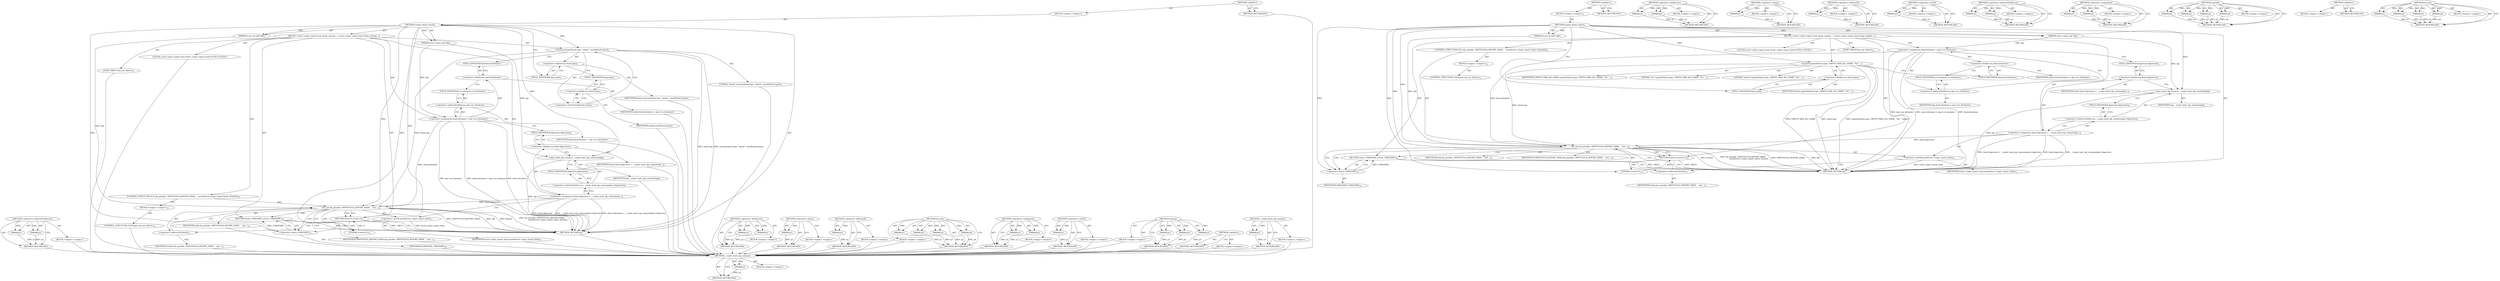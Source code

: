 digraph "__crypto_hash_alg_common" {
vulnerable_100 [label=<(METHOD,__crypto_hash_alg_common)>];
vulnerable_101 [label=<(PARAM,p1)>];
vulnerable_102 [label=<(BLOCK,&lt;empty&gt;,&lt;empty&gt;)>];
vulnerable_103 [label=<(METHOD_RETURN,ANY)>];
vulnerable_6 [label=<(METHOD,&lt;global&gt;)<SUB>1</SUB>>];
vulnerable_7 [label=<(BLOCK,&lt;empty&gt;,&lt;empty&gt;)<SUB>1</SUB>>];
vulnerable_8 [label=<(METHOD,crypto_ahash_report)<SUB>1</SUB>>];
vulnerable_9 [label=<(PARAM,struct sk_buff *skb)<SUB>1</SUB>>];
vulnerable_10 [label=<(PARAM,struct crypto_alg *alg)<SUB>1</SUB>>];
vulnerable_11 [label=<(BLOCK,{
 	struct crypto_report_hash rhash;
 
	snprint...,{
 	struct crypto_report_hash rhash;
 
	snprint...)<SUB>2</SUB>>];
vulnerable_12 [label="<(LOCAL,struct crypto_report_hash rhash: crypto_report_hash)<SUB>3</SUB>>"];
vulnerable_13 [label=<(snprintf,snprintf(rhash.type, CRYPTO_MAX_ALG_NAME, &quot;%s&quot;,...)<SUB>5</SUB>>];
vulnerable_14 [label=<(&lt;operator&gt;.fieldAccess,rhash.type)<SUB>5</SUB>>];
vulnerable_15 [label=<(IDENTIFIER,rhash,snprintf(rhash.type, CRYPTO_MAX_ALG_NAME, &quot;%s&quot;,...)<SUB>5</SUB>>];
vulnerable_16 [label=<(FIELD_IDENTIFIER,type,type)<SUB>5</SUB>>];
vulnerable_17 [label=<(IDENTIFIER,CRYPTO_MAX_ALG_NAME,snprintf(rhash.type, CRYPTO_MAX_ALG_NAME, &quot;%s&quot;,...)<SUB>5</SUB>>];
vulnerable_18 [label=<(LITERAL,&quot;%s&quot;,snprintf(rhash.type, CRYPTO_MAX_ALG_NAME, &quot;%s&quot;,...)<SUB>5</SUB>>];
vulnerable_19 [label=<(LITERAL,&quot;ahash&quot;,snprintf(rhash.type, CRYPTO_MAX_ALG_NAME, &quot;%s&quot;,...)<SUB>5</SUB>>];
vulnerable_20 [label=<(&lt;operator&gt;.assignment,rhash.blocksize = alg-&gt;cra_blocksize)<SUB>7</SUB>>];
vulnerable_21 [label=<(&lt;operator&gt;.fieldAccess,rhash.blocksize)<SUB>7</SUB>>];
vulnerable_22 [label=<(IDENTIFIER,rhash,rhash.blocksize = alg-&gt;cra_blocksize)<SUB>7</SUB>>];
vulnerable_23 [label=<(FIELD_IDENTIFIER,blocksize,blocksize)<SUB>7</SUB>>];
vulnerable_24 [label=<(&lt;operator&gt;.indirectFieldAccess,alg-&gt;cra_blocksize)<SUB>7</SUB>>];
vulnerable_25 [label=<(IDENTIFIER,alg,rhash.blocksize = alg-&gt;cra_blocksize)<SUB>7</SUB>>];
vulnerable_26 [label=<(FIELD_IDENTIFIER,cra_blocksize,cra_blocksize)<SUB>7</SUB>>];
vulnerable_27 [label=<(&lt;operator&gt;.assignment,rhash.digestsize = __crypto_hash_alg_common(alg...)<SUB>8</SUB>>];
vulnerable_28 [label=<(&lt;operator&gt;.fieldAccess,rhash.digestsize)<SUB>8</SUB>>];
vulnerable_29 [label=<(IDENTIFIER,rhash,rhash.digestsize = __crypto_hash_alg_common(alg...)<SUB>8</SUB>>];
vulnerable_30 [label=<(FIELD_IDENTIFIER,digestsize,digestsize)<SUB>8</SUB>>];
vulnerable_31 [label=<(&lt;operator&gt;.indirectFieldAccess,__crypto_hash_alg_common(alg)-&gt;digestsize)<SUB>8</SUB>>];
vulnerable_32 [label=<(__crypto_hash_alg_common,__crypto_hash_alg_common(alg))<SUB>8</SUB>>];
vulnerable_33 [label=<(IDENTIFIER,alg,__crypto_hash_alg_common(alg))<SUB>8</SUB>>];
vulnerable_34 [label=<(FIELD_IDENTIFIER,digestsize,digestsize)<SUB>8</SUB>>];
vulnerable_35 [label=<(CONTROL_STRUCTURE,IF,if (nla_put(skb, CRYPTOCFGA_REPORT_HASH,
		    sizeof(struct crypto_report_hash), &amp;rhash)))<SUB>10</SUB>>];
vulnerable_36 [label=<(nla_put,nla_put(skb, CRYPTOCFGA_REPORT_HASH,
		    size...)<SUB>10</SUB>>];
vulnerable_37 [label=<(IDENTIFIER,skb,nla_put(skb, CRYPTOCFGA_REPORT_HASH,
		    size...)<SUB>10</SUB>>];
vulnerable_38 [label=<(IDENTIFIER,CRYPTOCFGA_REPORT_HASH,nla_put(skb, CRYPTOCFGA_REPORT_HASH,
		    size...)<SUB>10</SUB>>];
vulnerable_39 [label=<(&lt;operator&gt;.sizeOf,sizeof(struct crypto_report_hash))<SUB>11</SUB>>];
vulnerable_40 [label=<(IDENTIFIER,struct crypto_report_hash,sizeof(struct crypto_report_hash))<SUB>11</SUB>>];
vulnerable_41 [label=<(&lt;operator&gt;.addressOf,&amp;rhash)<SUB>11</SUB>>];
vulnerable_42 [label=<(IDENTIFIER,rhash,nla_put(skb, CRYPTOCFGA_REPORT_HASH,
		    size...)<SUB>11</SUB>>];
vulnerable_43 [label=<(BLOCK,&lt;empty&gt;,&lt;empty&gt;)<SUB>12</SUB>>];
vulnerable_44 [label=<(CONTROL_STRUCTURE,GOTO,goto nla_put_failure;)<SUB>12</SUB>>];
vulnerable_45 [label=<(RETURN,return 0;,return 0;)<SUB>13</SUB>>];
vulnerable_46 [label=<(LITERAL,0,return 0;)<SUB>13</SUB>>];
vulnerable_47 [label=<(JUMP_TARGET,nla_put_failure)<SUB>15</SUB>>];
vulnerable_48 [label=<(RETURN,return -EMSGSIZE;,return -EMSGSIZE;)<SUB>16</SUB>>];
vulnerable_49 [label=<(&lt;operator&gt;.minus,-EMSGSIZE)<SUB>16</SUB>>];
vulnerable_50 [label=<(IDENTIFIER,EMSGSIZE,-EMSGSIZE)<SUB>16</SUB>>];
vulnerable_51 [label=<(METHOD_RETURN,int)<SUB>1</SUB>>];
vulnerable_53 [label=<(METHOD_RETURN,ANY)<SUB>1</SUB>>];
vulnerable_85 [label=<(METHOD,&lt;operator&gt;.fieldAccess)>];
vulnerable_86 [label=<(PARAM,p1)>];
vulnerable_87 [label=<(PARAM,p2)>];
vulnerable_88 [label=<(BLOCK,&lt;empty&gt;,&lt;empty&gt;)>];
vulnerable_89 [label=<(METHOD_RETURN,ANY)>];
vulnerable_119 [label=<(METHOD,&lt;operator&gt;.minus)>];
vulnerable_120 [label=<(PARAM,p1)>];
vulnerable_121 [label=<(BLOCK,&lt;empty&gt;,&lt;empty&gt;)>];
vulnerable_122 [label=<(METHOD_RETURN,ANY)>];
vulnerable_115 [label=<(METHOD,&lt;operator&gt;.addressOf)>];
vulnerable_116 [label=<(PARAM,p1)>];
vulnerable_117 [label=<(BLOCK,&lt;empty&gt;,&lt;empty&gt;)>];
vulnerable_118 [label=<(METHOD_RETURN,ANY)>];
vulnerable_111 [label=<(METHOD,&lt;operator&gt;.sizeOf)>];
vulnerable_112 [label=<(PARAM,p1)>];
vulnerable_113 [label=<(BLOCK,&lt;empty&gt;,&lt;empty&gt;)>];
vulnerable_114 [label=<(METHOD_RETURN,ANY)>];
vulnerable_95 [label=<(METHOD,&lt;operator&gt;.indirectFieldAccess)>];
vulnerable_96 [label=<(PARAM,p1)>];
vulnerable_97 [label=<(PARAM,p2)>];
vulnerable_98 [label=<(BLOCK,&lt;empty&gt;,&lt;empty&gt;)>];
vulnerable_99 [label=<(METHOD_RETURN,ANY)>];
vulnerable_90 [label=<(METHOD,&lt;operator&gt;.assignment)>];
vulnerable_91 [label=<(PARAM,p1)>];
vulnerable_92 [label=<(PARAM,p2)>];
vulnerable_93 [label=<(BLOCK,&lt;empty&gt;,&lt;empty&gt;)>];
vulnerable_94 [label=<(METHOD_RETURN,ANY)>];
vulnerable_78 [label=<(METHOD,snprintf)>];
vulnerable_79 [label=<(PARAM,p1)>];
vulnerable_80 [label=<(PARAM,p2)>];
vulnerable_81 [label=<(PARAM,p3)>];
vulnerable_82 [label=<(PARAM,p4)>];
vulnerable_83 [label=<(BLOCK,&lt;empty&gt;,&lt;empty&gt;)>];
vulnerable_84 [label=<(METHOD_RETURN,ANY)>];
vulnerable_72 [label=<(METHOD,&lt;global&gt;)<SUB>1</SUB>>];
vulnerable_73 [label=<(BLOCK,&lt;empty&gt;,&lt;empty&gt;)>];
vulnerable_74 [label=<(METHOD_RETURN,ANY)>];
vulnerable_104 [label=<(METHOD,nla_put)>];
vulnerable_105 [label=<(PARAM,p1)>];
vulnerable_106 [label=<(PARAM,p2)>];
vulnerable_107 [label=<(PARAM,p3)>];
vulnerable_108 [label=<(PARAM,p4)>];
vulnerable_109 [label=<(BLOCK,&lt;empty&gt;,&lt;empty&gt;)>];
vulnerable_110 [label=<(METHOD_RETURN,ANY)>];
fixed_98 [label=<(METHOD,&lt;operator&gt;.indirectFieldAccess)>];
fixed_99 [label=<(PARAM,p1)>];
fixed_100 [label=<(PARAM,p2)>];
fixed_101 [label=<(BLOCK,&lt;empty&gt;,&lt;empty&gt;)>];
fixed_102 [label=<(METHOD_RETURN,ANY)>];
fixed_6 [label=<(METHOD,&lt;global&gt;)<SUB>1</SUB>>];
fixed_7 [label=<(BLOCK,&lt;empty&gt;,&lt;empty&gt;)<SUB>1</SUB>>];
fixed_8 [label=<(METHOD,crypto_ahash_report)<SUB>1</SUB>>];
fixed_9 [label=<(PARAM,struct sk_buff *skb)<SUB>1</SUB>>];
fixed_10 [label=<(PARAM,struct crypto_alg *alg)<SUB>1</SUB>>];
fixed_11 [label=<(BLOCK,{
 	struct crypto_report_hash rhash;
 
	strncpy...,{
 	struct crypto_report_hash rhash;
 
	strncpy...)<SUB>2</SUB>>];
fixed_12 [label="<(LOCAL,struct crypto_report_hash rhash: crypto_report_hash)<SUB>3</SUB>>"];
fixed_13 [label=<(strncpy,strncpy(rhash.type, &quot;ahash&quot;, sizeof(rhash.type)))<SUB>5</SUB>>];
fixed_14 [label=<(&lt;operator&gt;.fieldAccess,rhash.type)<SUB>5</SUB>>];
fixed_15 [label=<(IDENTIFIER,rhash,strncpy(rhash.type, &quot;ahash&quot;, sizeof(rhash.type)))<SUB>5</SUB>>];
fixed_16 [label=<(FIELD_IDENTIFIER,type,type)<SUB>5</SUB>>];
fixed_17 [label=<(LITERAL,&quot;ahash&quot;,strncpy(rhash.type, &quot;ahash&quot;, sizeof(rhash.type)))<SUB>5</SUB>>];
fixed_18 [label=<(&lt;operator&gt;.sizeOf,sizeof(rhash.type))<SUB>5</SUB>>];
fixed_19 [label=<(&lt;operator&gt;.fieldAccess,rhash.type)<SUB>5</SUB>>];
fixed_20 [label=<(IDENTIFIER,rhash,sizeof(rhash.type))<SUB>5</SUB>>];
fixed_21 [label=<(FIELD_IDENTIFIER,type,type)<SUB>5</SUB>>];
fixed_22 [label=<(&lt;operator&gt;.assignment,rhash.blocksize = alg-&gt;cra_blocksize)<SUB>7</SUB>>];
fixed_23 [label=<(&lt;operator&gt;.fieldAccess,rhash.blocksize)<SUB>7</SUB>>];
fixed_24 [label=<(IDENTIFIER,rhash,rhash.blocksize = alg-&gt;cra_blocksize)<SUB>7</SUB>>];
fixed_25 [label=<(FIELD_IDENTIFIER,blocksize,blocksize)<SUB>7</SUB>>];
fixed_26 [label=<(&lt;operator&gt;.indirectFieldAccess,alg-&gt;cra_blocksize)<SUB>7</SUB>>];
fixed_27 [label=<(IDENTIFIER,alg,rhash.blocksize = alg-&gt;cra_blocksize)<SUB>7</SUB>>];
fixed_28 [label=<(FIELD_IDENTIFIER,cra_blocksize,cra_blocksize)<SUB>7</SUB>>];
fixed_29 [label=<(&lt;operator&gt;.assignment,rhash.digestsize = __crypto_hash_alg_common(alg...)<SUB>8</SUB>>];
fixed_30 [label=<(&lt;operator&gt;.fieldAccess,rhash.digestsize)<SUB>8</SUB>>];
fixed_31 [label=<(IDENTIFIER,rhash,rhash.digestsize = __crypto_hash_alg_common(alg...)<SUB>8</SUB>>];
fixed_32 [label=<(FIELD_IDENTIFIER,digestsize,digestsize)<SUB>8</SUB>>];
fixed_33 [label=<(&lt;operator&gt;.indirectFieldAccess,__crypto_hash_alg_common(alg)-&gt;digestsize)<SUB>8</SUB>>];
fixed_34 [label=<(__crypto_hash_alg_common,__crypto_hash_alg_common(alg))<SUB>8</SUB>>];
fixed_35 [label=<(IDENTIFIER,alg,__crypto_hash_alg_common(alg))<SUB>8</SUB>>];
fixed_36 [label=<(FIELD_IDENTIFIER,digestsize,digestsize)<SUB>8</SUB>>];
fixed_37 [label=<(CONTROL_STRUCTURE,IF,if (nla_put(skb, CRYPTOCFGA_REPORT_HASH,
		    sizeof(struct crypto_report_hash), &amp;rhash)))<SUB>10</SUB>>];
fixed_38 [label=<(nla_put,nla_put(skb, CRYPTOCFGA_REPORT_HASH,
		    size...)<SUB>10</SUB>>];
fixed_39 [label=<(IDENTIFIER,skb,nla_put(skb, CRYPTOCFGA_REPORT_HASH,
		    size...)<SUB>10</SUB>>];
fixed_40 [label=<(IDENTIFIER,CRYPTOCFGA_REPORT_HASH,nla_put(skb, CRYPTOCFGA_REPORT_HASH,
		    size...)<SUB>10</SUB>>];
fixed_41 [label=<(&lt;operator&gt;.sizeOf,sizeof(struct crypto_report_hash))<SUB>11</SUB>>];
fixed_42 [label=<(IDENTIFIER,struct crypto_report_hash,sizeof(struct crypto_report_hash))<SUB>11</SUB>>];
fixed_43 [label=<(&lt;operator&gt;.addressOf,&amp;rhash)<SUB>11</SUB>>];
fixed_44 [label=<(IDENTIFIER,rhash,nla_put(skb, CRYPTOCFGA_REPORT_HASH,
		    size...)<SUB>11</SUB>>];
fixed_45 [label=<(BLOCK,&lt;empty&gt;,&lt;empty&gt;)<SUB>12</SUB>>];
fixed_46 [label=<(CONTROL_STRUCTURE,GOTO,goto nla_put_failure;)<SUB>12</SUB>>];
fixed_47 [label=<(RETURN,return 0;,return 0;)<SUB>13</SUB>>];
fixed_48 [label=<(LITERAL,0,return 0;)<SUB>13</SUB>>];
fixed_49 [label=<(JUMP_TARGET,nla_put_failure)<SUB>15</SUB>>];
fixed_50 [label=<(RETURN,return -EMSGSIZE;,return -EMSGSIZE;)<SUB>16</SUB>>];
fixed_51 [label=<(&lt;operator&gt;.minus,-EMSGSIZE)<SUB>16</SUB>>];
fixed_52 [label=<(IDENTIFIER,EMSGSIZE,-EMSGSIZE)<SUB>16</SUB>>];
fixed_53 [label=<(METHOD_RETURN,int)<SUB>1</SUB>>];
fixed_55 [label=<(METHOD_RETURN,ANY)<SUB>1</SUB>>];
fixed_84 [label=<(METHOD,&lt;operator&gt;.fieldAccess)>];
fixed_85 [label=<(PARAM,p1)>];
fixed_86 [label=<(PARAM,p2)>];
fixed_87 [label=<(BLOCK,&lt;empty&gt;,&lt;empty&gt;)>];
fixed_88 [label=<(METHOD_RETURN,ANY)>];
fixed_118 [label=<(METHOD,&lt;operator&gt;.minus)>];
fixed_119 [label=<(PARAM,p1)>];
fixed_120 [label=<(BLOCK,&lt;empty&gt;,&lt;empty&gt;)>];
fixed_121 [label=<(METHOD_RETURN,ANY)>];
fixed_114 [label=<(METHOD,&lt;operator&gt;.addressOf)>];
fixed_115 [label=<(PARAM,p1)>];
fixed_116 [label=<(BLOCK,&lt;empty&gt;,&lt;empty&gt;)>];
fixed_117 [label=<(METHOD_RETURN,ANY)>];
fixed_107 [label=<(METHOD,nla_put)>];
fixed_108 [label=<(PARAM,p1)>];
fixed_109 [label=<(PARAM,p2)>];
fixed_110 [label=<(PARAM,p3)>];
fixed_111 [label=<(PARAM,p4)>];
fixed_112 [label=<(BLOCK,&lt;empty&gt;,&lt;empty&gt;)>];
fixed_113 [label=<(METHOD_RETURN,ANY)>];
fixed_93 [label=<(METHOD,&lt;operator&gt;.assignment)>];
fixed_94 [label=<(PARAM,p1)>];
fixed_95 [label=<(PARAM,p2)>];
fixed_96 [label=<(BLOCK,&lt;empty&gt;,&lt;empty&gt;)>];
fixed_97 [label=<(METHOD_RETURN,ANY)>];
fixed_89 [label=<(METHOD,&lt;operator&gt;.sizeOf)>];
fixed_90 [label=<(PARAM,p1)>];
fixed_91 [label=<(BLOCK,&lt;empty&gt;,&lt;empty&gt;)>];
fixed_92 [label=<(METHOD_RETURN,ANY)>];
fixed_78 [label=<(METHOD,strncpy)>];
fixed_79 [label=<(PARAM,p1)>];
fixed_80 [label=<(PARAM,p2)>];
fixed_81 [label=<(PARAM,p3)>];
fixed_82 [label=<(BLOCK,&lt;empty&gt;,&lt;empty&gt;)>];
fixed_83 [label=<(METHOD_RETURN,ANY)>];
fixed_72 [label=<(METHOD,&lt;global&gt;)<SUB>1</SUB>>];
fixed_73 [label=<(BLOCK,&lt;empty&gt;,&lt;empty&gt;)>];
fixed_74 [label=<(METHOD_RETURN,ANY)>];
fixed_103 [label=<(METHOD,__crypto_hash_alg_common)>];
fixed_104 [label=<(PARAM,p1)>];
fixed_105 [label=<(BLOCK,&lt;empty&gt;,&lt;empty&gt;)>];
fixed_106 [label=<(METHOD_RETURN,ANY)>];
vulnerable_100 -> vulnerable_101  [key=0, label="AST: "];
vulnerable_100 -> vulnerable_101  [key=1, label="DDG: "];
vulnerable_100 -> vulnerable_102  [key=0, label="AST: "];
vulnerable_100 -> vulnerable_103  [key=0, label="AST: "];
vulnerable_100 -> vulnerable_103  [key=1, label="CFG: "];
vulnerable_101 -> vulnerable_103  [key=0, label="DDG: p1"];
vulnerable_6 -> vulnerable_7  [key=0, label="AST: "];
vulnerable_6 -> vulnerable_53  [key=0, label="AST: "];
vulnerable_6 -> vulnerable_53  [key=1, label="CFG: "];
vulnerable_7 -> vulnerable_8  [key=0, label="AST: "];
vulnerable_8 -> vulnerable_9  [key=0, label="AST: "];
vulnerable_8 -> vulnerable_9  [key=1, label="DDG: "];
vulnerable_8 -> vulnerable_10  [key=0, label="AST: "];
vulnerable_8 -> vulnerable_10  [key=1, label="DDG: "];
vulnerable_8 -> vulnerable_11  [key=0, label="AST: "];
vulnerable_8 -> vulnerable_51  [key=0, label="AST: "];
vulnerable_8 -> vulnerable_16  [key=0, label="CFG: "];
vulnerable_8 -> vulnerable_45  [key=0, label="DDG: "];
vulnerable_8 -> vulnerable_13  [key=0, label="DDG: "];
vulnerable_8 -> vulnerable_46  [key=0, label="DDG: "];
vulnerable_8 -> vulnerable_36  [key=0, label="DDG: "];
vulnerable_8 -> vulnerable_49  [key=0, label="DDG: "];
vulnerable_8 -> vulnerable_32  [key=0, label="DDG: "];
vulnerable_9 -> vulnerable_36  [key=0, label="DDG: skb"];
vulnerable_10 -> vulnerable_20  [key=0, label="DDG: alg"];
vulnerable_10 -> vulnerable_32  [key=0, label="DDG: alg"];
vulnerable_11 -> vulnerable_12  [key=0, label="AST: "];
vulnerable_11 -> vulnerable_13  [key=0, label="AST: "];
vulnerable_11 -> vulnerable_20  [key=0, label="AST: "];
vulnerable_11 -> vulnerable_27  [key=0, label="AST: "];
vulnerable_11 -> vulnerable_35  [key=0, label="AST: "];
vulnerable_11 -> vulnerable_45  [key=0, label="AST: "];
vulnerable_11 -> vulnerable_47  [key=0, label="AST: "];
vulnerable_11 -> vulnerable_48  [key=0, label="AST: "];
vulnerable_13 -> vulnerable_14  [key=0, label="AST: "];
vulnerable_13 -> vulnerable_17  [key=0, label="AST: "];
vulnerable_13 -> vulnerable_18  [key=0, label="AST: "];
vulnerable_13 -> vulnerable_19  [key=0, label="AST: "];
vulnerable_13 -> vulnerable_23  [key=0, label="CFG: "];
vulnerable_13 -> vulnerable_51  [key=0, label="DDG: rhash.type"];
vulnerable_13 -> vulnerable_51  [key=1, label="DDG: snprintf(rhash.type, CRYPTO_MAX_ALG_NAME, &quot;%s&quot;, &quot;ahash&quot;)"];
vulnerable_13 -> vulnerable_51  [key=2, label="DDG: CRYPTO_MAX_ALG_NAME"];
vulnerable_13 -> vulnerable_36  [key=0, label="DDG: rhash.type"];
vulnerable_14 -> vulnerable_15  [key=0, label="AST: "];
vulnerable_14 -> vulnerable_16  [key=0, label="AST: "];
vulnerable_14 -> vulnerable_13  [key=0, label="CFG: "];
vulnerable_16 -> vulnerable_14  [key=0, label="CFG: "];
vulnerable_20 -> vulnerable_21  [key=0, label="AST: "];
vulnerable_20 -> vulnerable_24  [key=0, label="AST: "];
vulnerable_20 -> vulnerable_30  [key=0, label="CFG: "];
vulnerable_20 -> vulnerable_51  [key=0, label="DDG: rhash.blocksize"];
vulnerable_20 -> vulnerable_51  [key=1, label="DDG: alg-&gt;cra_blocksize"];
vulnerable_20 -> vulnerable_51  [key=2, label="DDG: rhash.blocksize = alg-&gt;cra_blocksize"];
vulnerable_20 -> vulnerable_36  [key=0, label="DDG: rhash.blocksize"];
vulnerable_21 -> vulnerable_22  [key=0, label="AST: "];
vulnerable_21 -> vulnerable_23  [key=0, label="AST: "];
vulnerable_21 -> vulnerable_26  [key=0, label="CFG: "];
vulnerable_23 -> vulnerable_21  [key=0, label="CFG: "];
vulnerable_24 -> vulnerable_25  [key=0, label="AST: "];
vulnerable_24 -> vulnerable_26  [key=0, label="AST: "];
vulnerable_24 -> vulnerable_20  [key=0, label="CFG: "];
vulnerable_26 -> vulnerable_24  [key=0, label="CFG: "];
vulnerable_27 -> vulnerable_28  [key=0, label="AST: "];
vulnerable_27 -> vulnerable_31  [key=0, label="AST: "];
vulnerable_27 -> vulnerable_39  [key=0, label="CFG: "];
vulnerable_27 -> vulnerable_51  [key=0, label="DDG: rhash.digestsize"];
vulnerable_27 -> vulnerable_51  [key=1, label="DDG: __crypto_hash_alg_common(alg)-&gt;digestsize"];
vulnerable_27 -> vulnerable_51  [key=2, label="DDG: rhash.digestsize = __crypto_hash_alg_common(alg)-&gt;digestsize"];
vulnerable_27 -> vulnerable_36  [key=0, label="DDG: rhash.digestsize"];
vulnerable_28 -> vulnerable_29  [key=0, label="AST: "];
vulnerable_28 -> vulnerable_30  [key=0, label="AST: "];
vulnerable_28 -> vulnerable_32  [key=0, label="CFG: "];
vulnerable_30 -> vulnerable_28  [key=0, label="CFG: "];
vulnerable_31 -> vulnerable_32  [key=0, label="AST: "];
vulnerable_31 -> vulnerable_34  [key=0, label="AST: "];
vulnerable_31 -> vulnerable_27  [key=0, label="CFG: "];
vulnerable_32 -> vulnerable_33  [key=0, label="AST: "];
vulnerable_32 -> vulnerable_34  [key=0, label="CFG: "];
vulnerable_32 -> vulnerable_51  [key=0, label="DDG: alg"];
vulnerable_34 -> vulnerable_31  [key=0, label="CFG: "];
vulnerable_35 -> vulnerable_36  [key=0, label="AST: "];
vulnerable_35 -> vulnerable_43  [key=0, label="AST: "];
vulnerable_36 -> vulnerable_37  [key=0, label="AST: "];
vulnerable_36 -> vulnerable_38  [key=0, label="AST: "];
vulnerable_36 -> vulnerable_39  [key=0, label="AST: "];
vulnerable_36 -> vulnerable_41  [key=0, label="AST: "];
vulnerable_36 -> vulnerable_49  [key=0, label="CFG: "];
vulnerable_36 -> vulnerable_49  [key=1, label="CDG: "];
vulnerable_36 -> vulnerable_45  [key=0, label="CFG: "];
vulnerable_36 -> vulnerable_45  [key=1, label="CDG: "];
vulnerable_36 -> vulnerable_51  [key=0, label="DDG: skb"];
vulnerable_36 -> vulnerable_51  [key=1, label="DDG: &amp;rhash"];
vulnerable_36 -> vulnerable_51  [key=2, label="DDG: nla_put(skb, CRYPTOCFGA_REPORT_HASH,
		    sizeof(struct crypto_report_hash), &amp;rhash)"];
vulnerable_36 -> vulnerable_51  [key=3, label="DDG: CRYPTOCFGA_REPORT_HASH"];
vulnerable_36 -> vulnerable_48  [key=0, label="CDG: "];
vulnerable_39 -> vulnerable_40  [key=0, label="AST: "];
vulnerable_39 -> vulnerable_41  [key=0, label="CFG: "];
vulnerable_39 -> vulnerable_51  [key=0, label="DDG: struct crypto_report_hash"];
vulnerable_41 -> vulnerable_42  [key=0, label="AST: "];
vulnerable_41 -> vulnerable_36  [key=0, label="CFG: "];
vulnerable_43 -> vulnerable_44  [key=0, label="AST: "];
vulnerable_45 -> vulnerable_46  [key=0, label="AST: "];
vulnerable_45 -> vulnerable_51  [key=0, label="CFG: "];
vulnerable_45 -> vulnerable_51  [key=1, label="DDG: &lt;RET&gt;"];
vulnerable_46 -> vulnerable_45  [key=0, label="DDG: 0"];
vulnerable_48 -> vulnerable_49  [key=0, label="AST: "];
vulnerable_48 -> vulnerable_51  [key=0, label="CFG: "];
vulnerable_48 -> vulnerable_51  [key=1, label="DDG: &lt;RET&gt;"];
vulnerable_49 -> vulnerable_50  [key=0, label="AST: "];
vulnerable_49 -> vulnerable_48  [key=0, label="CFG: "];
vulnerable_49 -> vulnerable_48  [key=1, label="DDG: -EMSGSIZE"];
vulnerable_85 -> vulnerable_86  [key=0, label="AST: "];
vulnerable_85 -> vulnerable_86  [key=1, label="DDG: "];
vulnerable_85 -> vulnerable_88  [key=0, label="AST: "];
vulnerable_85 -> vulnerable_87  [key=0, label="AST: "];
vulnerable_85 -> vulnerable_87  [key=1, label="DDG: "];
vulnerable_85 -> vulnerable_89  [key=0, label="AST: "];
vulnerable_85 -> vulnerable_89  [key=1, label="CFG: "];
vulnerable_86 -> vulnerable_89  [key=0, label="DDG: p1"];
vulnerable_87 -> vulnerable_89  [key=0, label="DDG: p2"];
vulnerable_119 -> vulnerable_120  [key=0, label="AST: "];
vulnerable_119 -> vulnerable_120  [key=1, label="DDG: "];
vulnerable_119 -> vulnerable_121  [key=0, label="AST: "];
vulnerable_119 -> vulnerable_122  [key=0, label="AST: "];
vulnerable_119 -> vulnerable_122  [key=1, label="CFG: "];
vulnerable_120 -> vulnerable_122  [key=0, label="DDG: p1"];
vulnerable_115 -> vulnerable_116  [key=0, label="AST: "];
vulnerable_115 -> vulnerable_116  [key=1, label="DDG: "];
vulnerable_115 -> vulnerable_117  [key=0, label="AST: "];
vulnerable_115 -> vulnerable_118  [key=0, label="AST: "];
vulnerable_115 -> vulnerable_118  [key=1, label="CFG: "];
vulnerable_116 -> vulnerable_118  [key=0, label="DDG: p1"];
vulnerable_111 -> vulnerable_112  [key=0, label="AST: "];
vulnerable_111 -> vulnerable_112  [key=1, label="DDG: "];
vulnerable_111 -> vulnerable_113  [key=0, label="AST: "];
vulnerable_111 -> vulnerable_114  [key=0, label="AST: "];
vulnerable_111 -> vulnerable_114  [key=1, label="CFG: "];
vulnerable_112 -> vulnerable_114  [key=0, label="DDG: p1"];
vulnerable_95 -> vulnerable_96  [key=0, label="AST: "];
vulnerable_95 -> vulnerable_96  [key=1, label="DDG: "];
vulnerable_95 -> vulnerable_98  [key=0, label="AST: "];
vulnerable_95 -> vulnerable_97  [key=0, label="AST: "];
vulnerable_95 -> vulnerable_97  [key=1, label="DDG: "];
vulnerable_95 -> vulnerable_99  [key=0, label="AST: "];
vulnerable_95 -> vulnerable_99  [key=1, label="CFG: "];
vulnerable_96 -> vulnerable_99  [key=0, label="DDG: p1"];
vulnerable_97 -> vulnerable_99  [key=0, label="DDG: p2"];
vulnerable_90 -> vulnerable_91  [key=0, label="AST: "];
vulnerable_90 -> vulnerable_91  [key=1, label="DDG: "];
vulnerable_90 -> vulnerable_93  [key=0, label="AST: "];
vulnerable_90 -> vulnerable_92  [key=0, label="AST: "];
vulnerable_90 -> vulnerable_92  [key=1, label="DDG: "];
vulnerable_90 -> vulnerable_94  [key=0, label="AST: "];
vulnerable_90 -> vulnerable_94  [key=1, label="CFG: "];
vulnerable_91 -> vulnerable_94  [key=0, label="DDG: p1"];
vulnerable_92 -> vulnerable_94  [key=0, label="DDG: p2"];
vulnerable_78 -> vulnerable_79  [key=0, label="AST: "];
vulnerable_78 -> vulnerable_79  [key=1, label="DDG: "];
vulnerable_78 -> vulnerable_83  [key=0, label="AST: "];
vulnerable_78 -> vulnerable_80  [key=0, label="AST: "];
vulnerable_78 -> vulnerable_80  [key=1, label="DDG: "];
vulnerable_78 -> vulnerable_84  [key=0, label="AST: "];
vulnerable_78 -> vulnerable_84  [key=1, label="CFG: "];
vulnerable_78 -> vulnerable_81  [key=0, label="AST: "];
vulnerable_78 -> vulnerable_81  [key=1, label="DDG: "];
vulnerable_78 -> vulnerable_82  [key=0, label="AST: "];
vulnerable_78 -> vulnerable_82  [key=1, label="DDG: "];
vulnerable_79 -> vulnerable_84  [key=0, label="DDG: p1"];
vulnerable_80 -> vulnerable_84  [key=0, label="DDG: p2"];
vulnerable_81 -> vulnerable_84  [key=0, label="DDG: p3"];
vulnerable_82 -> vulnerable_84  [key=0, label="DDG: p4"];
vulnerable_72 -> vulnerable_73  [key=0, label="AST: "];
vulnerable_72 -> vulnerable_74  [key=0, label="AST: "];
vulnerable_72 -> vulnerable_74  [key=1, label="CFG: "];
vulnerable_104 -> vulnerable_105  [key=0, label="AST: "];
vulnerable_104 -> vulnerable_105  [key=1, label="DDG: "];
vulnerable_104 -> vulnerable_109  [key=0, label="AST: "];
vulnerable_104 -> vulnerable_106  [key=0, label="AST: "];
vulnerable_104 -> vulnerable_106  [key=1, label="DDG: "];
vulnerable_104 -> vulnerable_110  [key=0, label="AST: "];
vulnerable_104 -> vulnerable_110  [key=1, label="CFG: "];
vulnerable_104 -> vulnerable_107  [key=0, label="AST: "];
vulnerable_104 -> vulnerable_107  [key=1, label="DDG: "];
vulnerable_104 -> vulnerable_108  [key=0, label="AST: "];
vulnerable_104 -> vulnerable_108  [key=1, label="DDG: "];
vulnerable_105 -> vulnerable_110  [key=0, label="DDG: p1"];
vulnerable_106 -> vulnerable_110  [key=0, label="DDG: p2"];
vulnerable_107 -> vulnerable_110  [key=0, label="DDG: p3"];
vulnerable_108 -> vulnerable_110  [key=0, label="DDG: p4"];
fixed_98 -> fixed_99  [key=0, label="AST: "];
fixed_98 -> fixed_99  [key=1, label="DDG: "];
fixed_98 -> fixed_101  [key=0, label="AST: "];
fixed_98 -> fixed_100  [key=0, label="AST: "];
fixed_98 -> fixed_100  [key=1, label="DDG: "];
fixed_98 -> fixed_102  [key=0, label="AST: "];
fixed_98 -> fixed_102  [key=1, label="CFG: "];
fixed_99 -> fixed_102  [key=0, label="DDG: p1"];
fixed_100 -> fixed_102  [key=0, label="DDG: p2"];
fixed_101 -> vulnerable_100  [key=0];
fixed_102 -> vulnerable_100  [key=0];
fixed_6 -> fixed_7  [key=0, label="AST: "];
fixed_6 -> fixed_55  [key=0, label="AST: "];
fixed_6 -> fixed_55  [key=1, label="CFG: "];
fixed_7 -> fixed_8  [key=0, label="AST: "];
fixed_8 -> fixed_9  [key=0, label="AST: "];
fixed_8 -> fixed_9  [key=1, label="DDG: "];
fixed_8 -> fixed_10  [key=0, label="AST: "];
fixed_8 -> fixed_10  [key=1, label="DDG: "];
fixed_8 -> fixed_11  [key=0, label="AST: "];
fixed_8 -> fixed_53  [key=0, label="AST: "];
fixed_8 -> fixed_16  [key=0, label="CFG: "];
fixed_8 -> fixed_47  [key=0, label="DDG: "];
fixed_8 -> fixed_13  [key=0, label="DDG: "];
fixed_8 -> fixed_48  [key=0, label="DDG: "];
fixed_8 -> fixed_38  [key=0, label="DDG: "];
fixed_8 -> fixed_51  [key=0, label="DDG: "];
fixed_8 -> fixed_34  [key=0, label="DDG: "];
fixed_9 -> fixed_38  [key=0, label="DDG: skb"];
fixed_10 -> fixed_22  [key=0, label="DDG: alg"];
fixed_10 -> fixed_34  [key=0, label="DDG: alg"];
fixed_11 -> fixed_12  [key=0, label="AST: "];
fixed_11 -> fixed_13  [key=0, label="AST: "];
fixed_11 -> fixed_22  [key=0, label="AST: "];
fixed_11 -> fixed_29  [key=0, label="AST: "];
fixed_11 -> fixed_37  [key=0, label="AST: "];
fixed_11 -> fixed_47  [key=0, label="AST: "];
fixed_11 -> fixed_49  [key=0, label="AST: "];
fixed_11 -> fixed_50  [key=0, label="AST: "];
fixed_12 -> vulnerable_100  [key=0];
fixed_13 -> fixed_14  [key=0, label="AST: "];
fixed_13 -> fixed_17  [key=0, label="AST: "];
fixed_13 -> fixed_18  [key=0, label="AST: "];
fixed_13 -> fixed_25  [key=0, label="CFG: "];
fixed_13 -> fixed_53  [key=0, label="DDG: rhash.type"];
fixed_13 -> fixed_53  [key=1, label="DDG: strncpy(rhash.type, &quot;ahash&quot;, sizeof(rhash.type))"];
fixed_13 -> fixed_38  [key=0, label="DDG: rhash.type"];
fixed_14 -> fixed_15  [key=0, label="AST: "];
fixed_14 -> fixed_16  [key=0, label="AST: "];
fixed_14 -> fixed_21  [key=0, label="CFG: "];
fixed_15 -> vulnerable_100  [key=0];
fixed_16 -> fixed_14  [key=0, label="CFG: "];
fixed_17 -> vulnerable_100  [key=0];
fixed_18 -> fixed_19  [key=0, label="AST: "];
fixed_18 -> fixed_13  [key=0, label="CFG: "];
fixed_19 -> fixed_20  [key=0, label="AST: "];
fixed_19 -> fixed_21  [key=0, label="AST: "];
fixed_19 -> fixed_18  [key=0, label="CFG: "];
fixed_20 -> vulnerable_100  [key=0];
fixed_21 -> fixed_19  [key=0, label="CFG: "];
fixed_22 -> fixed_23  [key=0, label="AST: "];
fixed_22 -> fixed_26  [key=0, label="AST: "];
fixed_22 -> fixed_32  [key=0, label="CFG: "];
fixed_22 -> fixed_53  [key=0, label="DDG: rhash.blocksize"];
fixed_22 -> fixed_53  [key=1, label="DDG: alg-&gt;cra_blocksize"];
fixed_22 -> fixed_53  [key=2, label="DDG: rhash.blocksize = alg-&gt;cra_blocksize"];
fixed_22 -> fixed_38  [key=0, label="DDG: rhash.blocksize"];
fixed_23 -> fixed_24  [key=0, label="AST: "];
fixed_23 -> fixed_25  [key=0, label="AST: "];
fixed_23 -> fixed_28  [key=0, label="CFG: "];
fixed_24 -> vulnerable_100  [key=0];
fixed_25 -> fixed_23  [key=0, label="CFG: "];
fixed_26 -> fixed_27  [key=0, label="AST: "];
fixed_26 -> fixed_28  [key=0, label="AST: "];
fixed_26 -> fixed_22  [key=0, label="CFG: "];
fixed_27 -> vulnerable_100  [key=0];
fixed_28 -> fixed_26  [key=0, label="CFG: "];
fixed_29 -> fixed_30  [key=0, label="AST: "];
fixed_29 -> fixed_33  [key=0, label="AST: "];
fixed_29 -> fixed_41  [key=0, label="CFG: "];
fixed_29 -> fixed_53  [key=0, label="DDG: rhash.digestsize"];
fixed_29 -> fixed_53  [key=1, label="DDG: __crypto_hash_alg_common(alg)-&gt;digestsize"];
fixed_29 -> fixed_53  [key=2, label="DDG: rhash.digestsize = __crypto_hash_alg_common(alg)-&gt;digestsize"];
fixed_29 -> fixed_38  [key=0, label="DDG: rhash.digestsize"];
fixed_30 -> fixed_31  [key=0, label="AST: "];
fixed_30 -> fixed_32  [key=0, label="AST: "];
fixed_30 -> fixed_34  [key=0, label="CFG: "];
fixed_31 -> vulnerable_100  [key=0];
fixed_32 -> fixed_30  [key=0, label="CFG: "];
fixed_33 -> fixed_34  [key=0, label="AST: "];
fixed_33 -> fixed_36  [key=0, label="AST: "];
fixed_33 -> fixed_29  [key=0, label="CFG: "];
fixed_34 -> fixed_35  [key=0, label="AST: "];
fixed_34 -> fixed_36  [key=0, label="CFG: "];
fixed_34 -> fixed_53  [key=0, label="DDG: alg"];
fixed_35 -> vulnerable_100  [key=0];
fixed_36 -> fixed_33  [key=0, label="CFG: "];
fixed_37 -> fixed_38  [key=0, label="AST: "];
fixed_37 -> fixed_45  [key=0, label="AST: "];
fixed_38 -> fixed_39  [key=0, label="AST: "];
fixed_38 -> fixed_40  [key=0, label="AST: "];
fixed_38 -> fixed_41  [key=0, label="AST: "];
fixed_38 -> fixed_43  [key=0, label="AST: "];
fixed_38 -> fixed_51  [key=0, label="CFG: "];
fixed_38 -> fixed_51  [key=1, label="CDG: "];
fixed_38 -> fixed_47  [key=0, label="CFG: "];
fixed_38 -> fixed_47  [key=1, label="CDG: "];
fixed_38 -> fixed_53  [key=0, label="DDG: skb"];
fixed_38 -> fixed_53  [key=1, label="DDG: &amp;rhash"];
fixed_38 -> fixed_53  [key=2, label="DDG: nla_put(skb, CRYPTOCFGA_REPORT_HASH,
		    sizeof(struct crypto_report_hash), &amp;rhash)"];
fixed_38 -> fixed_53  [key=3, label="DDG: CRYPTOCFGA_REPORT_HASH"];
fixed_38 -> fixed_50  [key=0, label="CDG: "];
fixed_39 -> vulnerable_100  [key=0];
fixed_40 -> vulnerable_100  [key=0];
fixed_41 -> fixed_42  [key=0, label="AST: "];
fixed_41 -> fixed_43  [key=0, label="CFG: "];
fixed_41 -> fixed_53  [key=0, label="DDG: struct crypto_report_hash"];
fixed_42 -> vulnerable_100  [key=0];
fixed_43 -> fixed_44  [key=0, label="AST: "];
fixed_43 -> fixed_38  [key=0, label="CFG: "];
fixed_44 -> vulnerable_100  [key=0];
fixed_45 -> fixed_46  [key=0, label="AST: "];
fixed_46 -> vulnerable_100  [key=0];
fixed_47 -> fixed_48  [key=0, label="AST: "];
fixed_47 -> fixed_53  [key=0, label="CFG: "];
fixed_47 -> fixed_53  [key=1, label="DDG: &lt;RET&gt;"];
fixed_48 -> fixed_47  [key=0, label="DDG: 0"];
fixed_49 -> vulnerable_100  [key=0];
fixed_50 -> fixed_51  [key=0, label="AST: "];
fixed_50 -> fixed_53  [key=0, label="CFG: "];
fixed_50 -> fixed_53  [key=1, label="DDG: &lt;RET&gt;"];
fixed_51 -> fixed_52  [key=0, label="AST: "];
fixed_51 -> fixed_50  [key=0, label="CFG: "];
fixed_51 -> fixed_50  [key=1, label="DDG: -EMSGSIZE"];
fixed_52 -> vulnerable_100  [key=0];
fixed_53 -> vulnerable_100  [key=0];
fixed_55 -> vulnerable_100  [key=0];
fixed_84 -> fixed_85  [key=0, label="AST: "];
fixed_84 -> fixed_85  [key=1, label="DDG: "];
fixed_84 -> fixed_87  [key=0, label="AST: "];
fixed_84 -> fixed_86  [key=0, label="AST: "];
fixed_84 -> fixed_86  [key=1, label="DDG: "];
fixed_84 -> fixed_88  [key=0, label="AST: "];
fixed_84 -> fixed_88  [key=1, label="CFG: "];
fixed_85 -> fixed_88  [key=0, label="DDG: p1"];
fixed_86 -> fixed_88  [key=0, label="DDG: p2"];
fixed_87 -> vulnerable_100  [key=0];
fixed_88 -> vulnerable_100  [key=0];
fixed_118 -> fixed_119  [key=0, label="AST: "];
fixed_118 -> fixed_119  [key=1, label="DDG: "];
fixed_118 -> fixed_120  [key=0, label="AST: "];
fixed_118 -> fixed_121  [key=0, label="AST: "];
fixed_118 -> fixed_121  [key=1, label="CFG: "];
fixed_119 -> fixed_121  [key=0, label="DDG: p1"];
fixed_120 -> vulnerable_100  [key=0];
fixed_121 -> vulnerable_100  [key=0];
fixed_114 -> fixed_115  [key=0, label="AST: "];
fixed_114 -> fixed_115  [key=1, label="DDG: "];
fixed_114 -> fixed_116  [key=0, label="AST: "];
fixed_114 -> fixed_117  [key=0, label="AST: "];
fixed_114 -> fixed_117  [key=1, label="CFG: "];
fixed_115 -> fixed_117  [key=0, label="DDG: p1"];
fixed_116 -> vulnerable_100  [key=0];
fixed_117 -> vulnerable_100  [key=0];
fixed_107 -> fixed_108  [key=0, label="AST: "];
fixed_107 -> fixed_108  [key=1, label="DDG: "];
fixed_107 -> fixed_112  [key=0, label="AST: "];
fixed_107 -> fixed_109  [key=0, label="AST: "];
fixed_107 -> fixed_109  [key=1, label="DDG: "];
fixed_107 -> fixed_113  [key=0, label="AST: "];
fixed_107 -> fixed_113  [key=1, label="CFG: "];
fixed_107 -> fixed_110  [key=0, label="AST: "];
fixed_107 -> fixed_110  [key=1, label="DDG: "];
fixed_107 -> fixed_111  [key=0, label="AST: "];
fixed_107 -> fixed_111  [key=1, label="DDG: "];
fixed_108 -> fixed_113  [key=0, label="DDG: p1"];
fixed_109 -> fixed_113  [key=0, label="DDG: p2"];
fixed_110 -> fixed_113  [key=0, label="DDG: p3"];
fixed_111 -> fixed_113  [key=0, label="DDG: p4"];
fixed_112 -> vulnerable_100  [key=0];
fixed_113 -> vulnerable_100  [key=0];
fixed_93 -> fixed_94  [key=0, label="AST: "];
fixed_93 -> fixed_94  [key=1, label="DDG: "];
fixed_93 -> fixed_96  [key=0, label="AST: "];
fixed_93 -> fixed_95  [key=0, label="AST: "];
fixed_93 -> fixed_95  [key=1, label="DDG: "];
fixed_93 -> fixed_97  [key=0, label="AST: "];
fixed_93 -> fixed_97  [key=1, label="CFG: "];
fixed_94 -> fixed_97  [key=0, label="DDG: p1"];
fixed_95 -> fixed_97  [key=0, label="DDG: p2"];
fixed_96 -> vulnerable_100  [key=0];
fixed_97 -> vulnerable_100  [key=0];
fixed_89 -> fixed_90  [key=0, label="AST: "];
fixed_89 -> fixed_90  [key=1, label="DDG: "];
fixed_89 -> fixed_91  [key=0, label="AST: "];
fixed_89 -> fixed_92  [key=0, label="AST: "];
fixed_89 -> fixed_92  [key=1, label="CFG: "];
fixed_90 -> fixed_92  [key=0, label="DDG: p1"];
fixed_91 -> vulnerable_100  [key=0];
fixed_92 -> vulnerable_100  [key=0];
fixed_78 -> fixed_79  [key=0, label="AST: "];
fixed_78 -> fixed_79  [key=1, label="DDG: "];
fixed_78 -> fixed_82  [key=0, label="AST: "];
fixed_78 -> fixed_80  [key=0, label="AST: "];
fixed_78 -> fixed_80  [key=1, label="DDG: "];
fixed_78 -> fixed_83  [key=0, label="AST: "];
fixed_78 -> fixed_83  [key=1, label="CFG: "];
fixed_78 -> fixed_81  [key=0, label="AST: "];
fixed_78 -> fixed_81  [key=1, label="DDG: "];
fixed_79 -> fixed_83  [key=0, label="DDG: p1"];
fixed_80 -> fixed_83  [key=0, label="DDG: p2"];
fixed_81 -> fixed_83  [key=0, label="DDG: p3"];
fixed_82 -> vulnerable_100  [key=0];
fixed_83 -> vulnerable_100  [key=0];
fixed_72 -> fixed_73  [key=0, label="AST: "];
fixed_72 -> fixed_74  [key=0, label="AST: "];
fixed_72 -> fixed_74  [key=1, label="CFG: "];
fixed_73 -> vulnerable_100  [key=0];
fixed_74 -> vulnerable_100  [key=0];
fixed_103 -> fixed_104  [key=0, label="AST: "];
fixed_103 -> fixed_104  [key=1, label="DDG: "];
fixed_103 -> fixed_105  [key=0, label="AST: "];
fixed_103 -> fixed_106  [key=0, label="AST: "];
fixed_103 -> fixed_106  [key=1, label="CFG: "];
fixed_104 -> fixed_106  [key=0, label="DDG: p1"];
fixed_105 -> vulnerable_100  [key=0];
fixed_106 -> vulnerable_100  [key=0];
}
